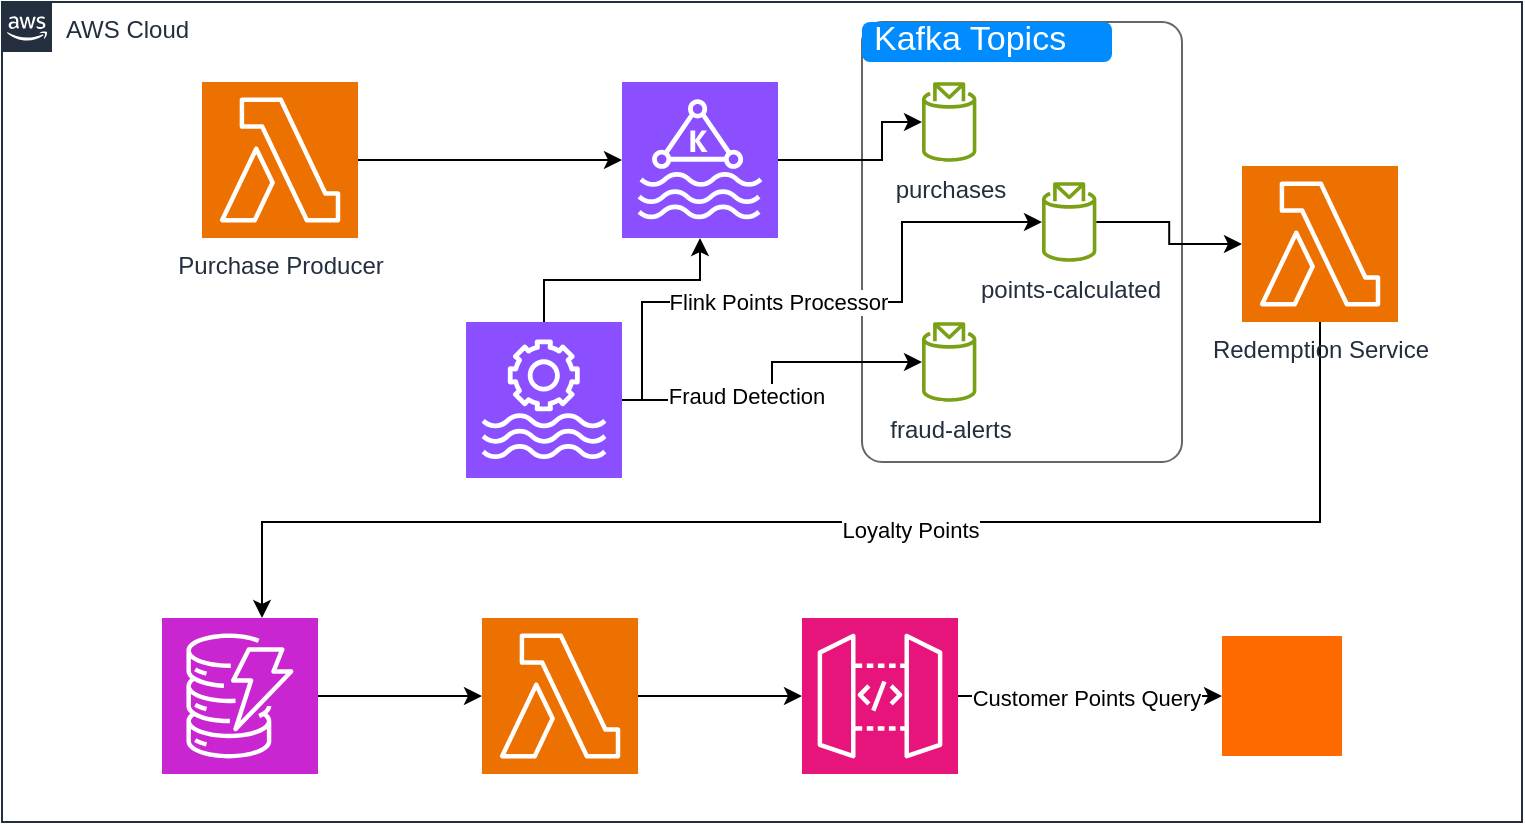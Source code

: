 <mxfile version="27.1.4">
  <diagram id="Ht1M8jgEwFfnCIfOTk4-" name="Page-1">
    <mxGraphModel dx="1025" dy="1324" grid="1" gridSize="10" guides="1" tooltips="1" connect="1" arrows="1" fold="1" page="1" pageScale="1" pageWidth="1169" pageHeight="827" math="0" shadow="0">
      <root>
        <mxCell id="0" />
        <mxCell id="1" parent="0" />
        <mxCell id="UEzPUAAOIrF-is8g5C7q-175" value="AWS Cloud" style="points=[[0,0],[0.25,0],[0.5,0],[0.75,0],[1,0],[1,0.25],[1,0.5],[1,0.75],[1,1],[0.75,1],[0.5,1],[0.25,1],[0,1],[0,0.75],[0,0.5],[0,0.25]];outlineConnect=0;gradientColor=none;html=1;whiteSpace=wrap;fontSize=12;fontStyle=0;shape=mxgraph.aws4.group;grIcon=mxgraph.aws4.group_aws_cloud_alt;strokeColor=#232F3E;fillColor=none;verticalAlign=top;align=left;spacingLeft=30;fontColor=#232F3E;dashed=0;labelBackgroundColor=#ffffff;container=1;pointerEvents=0;collapsible=0;recursiveResize=0;" parent="1" vertex="1">
          <mxGeometry x="140" y="-760" width="760" height="410" as="geometry" />
        </mxCell>
        <mxCell id="UXK-IEf5kOO5wvb6r6s6-17" value="" style="shape=mxgraph.mockup.containers.marginRect;rectMarginTop=10;strokeColor=#666666;strokeWidth=1;dashed=0;rounded=1;arcSize=5;recursiveResize=0;html=1;whiteSpace=wrap;" parent="UEzPUAAOIrF-is8g5C7q-175" vertex="1">
          <mxGeometry x="430" width="160" height="230" as="geometry" />
        </mxCell>
        <mxCell id="UXK-IEf5kOO5wvb6r6s6-18" value="Kafka Topics" style="shape=rect;strokeColor=none;fillColor=#008cff;strokeWidth=1;dashed=0;rounded=1;arcSize=20;fontColor=#ffffff;fontSize=17;spacing=2;spacingTop=-2;align=left;autosize=1;spacingLeft=4;resizeWidth=0;resizeHeight=0;perimeter=none;html=1;whiteSpace=wrap;" parent="UXK-IEf5kOO5wvb6r6s6-17" vertex="1">
          <mxGeometry y="10" width="125" height="20" as="geometry" />
        </mxCell>
        <mxCell id="UXK-IEf5kOO5wvb6r6s6-14" value="purchases" style="sketch=0;outlineConnect=0;fontColor=#232F3E;gradientColor=none;fillColor=#7AA116;strokeColor=none;dashed=0;verticalLabelPosition=bottom;verticalAlign=top;align=center;html=1;fontSize=12;fontStyle=0;aspect=fixed;pointerEvents=1;shape=mxgraph.aws4.topic_2;" parent="UXK-IEf5kOO5wvb6r6s6-17" vertex="1">
          <mxGeometry x="30" y="40" width="27.18" height="40" as="geometry" />
        </mxCell>
        <mxCell id="UXK-IEf5kOO5wvb6r6s6-15" value="points-calculated" style="sketch=0;outlineConnect=0;fontColor=#232F3E;gradientColor=none;fillColor=#7AA116;strokeColor=none;dashed=0;verticalLabelPosition=bottom;verticalAlign=top;align=center;html=1;fontSize=12;fontStyle=0;aspect=fixed;pointerEvents=1;shape=mxgraph.aws4.topic_2;" parent="UXK-IEf5kOO5wvb6r6s6-17" vertex="1">
          <mxGeometry x="90" y="90" width="27.18" height="40" as="geometry" />
        </mxCell>
        <mxCell id="UXK-IEf5kOO5wvb6r6s6-16" value="fraud-alerts" style="sketch=0;outlineConnect=0;fontColor=#232F3E;gradientColor=none;fillColor=#7AA116;strokeColor=none;dashed=0;verticalLabelPosition=bottom;verticalAlign=top;align=center;html=1;fontSize=12;fontStyle=0;aspect=fixed;pointerEvents=1;shape=mxgraph.aws4.topic_2;" parent="UXK-IEf5kOO5wvb6r6s6-17" vertex="1">
          <mxGeometry x="30.0" y="160" width="27.18" height="40" as="geometry" />
        </mxCell>
        <mxCell id="UXK-IEf5kOO5wvb6r6s6-20" value="" style="edgeStyle=orthogonalEdgeStyle;rounded=0;orthogonalLoop=1;jettySize=auto;html=1;" parent="UEzPUAAOIrF-is8g5C7q-175" source="UXK-IEf5kOO5wvb6r6s6-1" target="UXK-IEf5kOO5wvb6r6s6-14" edge="1">
          <mxGeometry relative="1" as="geometry">
            <Array as="points">
              <mxPoint x="440" y="79" />
              <mxPoint x="440" y="60" />
            </Array>
          </mxGeometry>
        </mxCell>
        <mxCell id="UXK-IEf5kOO5wvb6r6s6-1" value="" style="sketch=0;points=[[0,0,0],[0.25,0,0],[0.5,0,0],[0.75,0,0],[1,0,0],[0,1,0],[0.25,1,0],[0.5,1,0],[0.75,1,0],[1,1,0],[0,0.25,0],[0,0.5,0],[0,0.75,0],[1,0.25,0],[1,0.5,0],[1,0.75,0]];outlineConnect=0;fontColor=#232F3E;fillColor=#8C4FFF;strokeColor=#ffffff;dashed=0;verticalLabelPosition=bottom;verticalAlign=top;align=center;html=1;fontSize=12;fontStyle=0;aspect=fixed;shape=mxgraph.aws4.resourceIcon;resIcon=mxgraph.aws4.managed_streaming_for_kafka;" parent="UEzPUAAOIrF-is8g5C7q-175" vertex="1">
          <mxGeometry x="310" y="40" width="78" height="78" as="geometry" />
        </mxCell>
        <mxCell id="UXK-IEf5kOO5wvb6r6s6-3" value="" style="edgeStyle=orthogonalEdgeStyle;rounded=0;orthogonalLoop=1;jettySize=auto;html=1;" parent="UEzPUAAOIrF-is8g5C7q-175" source="UXK-IEf5kOO5wvb6r6s6-2" target="UXK-IEf5kOO5wvb6r6s6-1" edge="1">
          <mxGeometry relative="1" as="geometry" />
        </mxCell>
        <mxCell id="UXK-IEf5kOO5wvb6r6s6-2" value="Purchase Producer" style="sketch=0;points=[[0,0,0],[0.25,0,0],[0.5,0,0],[0.75,0,0],[1,0,0],[0,1,0],[0.25,1,0],[0.5,1,0],[0.75,1,0],[1,1,0],[0,0.25,0],[0,0.5,0],[0,0.75,0],[1,0.25,0],[1,0.5,0],[1,0.75,0]];outlineConnect=0;fontColor=#232F3E;fillColor=#ED7100;strokeColor=#ffffff;dashed=0;verticalLabelPosition=bottom;verticalAlign=top;align=center;html=1;fontSize=12;fontStyle=0;aspect=fixed;shape=mxgraph.aws4.resourceIcon;resIcon=mxgraph.aws4.lambda;" parent="UEzPUAAOIrF-is8g5C7q-175" vertex="1">
          <mxGeometry x="100" y="40" width="78" height="78" as="geometry" />
        </mxCell>
        <mxCell id="UXK-IEf5kOO5wvb6r6s6-5" style="edgeStyle=orthogonalEdgeStyle;rounded=0;orthogonalLoop=1;jettySize=auto;html=1;" parent="UEzPUAAOIrF-is8g5C7q-175" source="UXK-IEf5kOO5wvb6r6s6-4" target="UXK-IEf5kOO5wvb6r6s6-1" edge="1">
          <mxGeometry relative="1" as="geometry" />
        </mxCell>
        <mxCell id="UXK-IEf5kOO5wvb6r6s6-21" style="edgeStyle=orthogonalEdgeStyle;rounded=0;orthogonalLoop=1;jettySize=auto;html=1;" parent="UEzPUAAOIrF-is8g5C7q-175" source="UXK-IEf5kOO5wvb6r6s6-4" target="UXK-IEf5kOO5wvb6r6s6-15" edge="1">
          <mxGeometry relative="1" as="geometry">
            <Array as="points">
              <mxPoint x="320" y="199" />
              <mxPoint x="320" y="150" />
              <mxPoint x="450" y="150" />
              <mxPoint x="450" y="110" />
            </Array>
          </mxGeometry>
        </mxCell>
        <mxCell id="UXK-IEf5kOO5wvb6r6s6-24" value="Flink Points Processor" style="edgeLabel;html=1;align=center;verticalAlign=middle;resizable=0;points=[];" parent="UXK-IEf5kOO5wvb6r6s6-21" vertex="1" connectable="0">
          <mxGeometry x="-0.271" y="-3" relative="1" as="geometry">
            <mxPoint x="18" y="-3" as="offset" />
          </mxGeometry>
        </mxCell>
        <mxCell id="UXK-IEf5kOO5wvb6r6s6-23" style="edgeStyle=orthogonalEdgeStyle;rounded=0;orthogonalLoop=1;jettySize=auto;html=1;" parent="UEzPUAAOIrF-is8g5C7q-175" source="UXK-IEf5kOO5wvb6r6s6-4" target="UXK-IEf5kOO5wvb6r6s6-16" edge="1">
          <mxGeometry relative="1" as="geometry" />
        </mxCell>
        <mxCell id="UXK-IEf5kOO5wvb6r6s6-25" value="Fraud Detection" style="edgeLabel;html=1;align=center;verticalAlign=middle;resizable=0;points=[];" parent="UXK-IEf5kOO5wvb6r6s6-23" vertex="1" connectable="0">
          <mxGeometry x="-0.266" y="2" relative="1" as="geometry">
            <mxPoint as="offset" />
          </mxGeometry>
        </mxCell>
        <mxCell id="UXK-IEf5kOO5wvb6r6s6-4" value="" style="sketch=0;points=[[0,0,0],[0.25,0,0],[0.5,0,0],[0.75,0,0],[1,0,0],[0,1,0],[0.25,1,0],[0.5,1,0],[0.75,1,0],[1,1,0],[0,0.25,0],[0,0.5,0],[0,0.75,0],[1,0.25,0],[1,0.5,0],[1,0.75,0]];outlineConnect=0;fontColor=#232F3E;fillColor=#8C4FFF;strokeColor=#ffffff;dashed=0;verticalLabelPosition=bottom;verticalAlign=top;align=center;html=1;fontSize=12;fontStyle=0;aspect=fixed;shape=mxgraph.aws4.resourceIcon;resIcon=mxgraph.aws4.managed_service_for_apache_flink;" parent="UEzPUAAOIrF-is8g5C7q-175" vertex="1">
          <mxGeometry x="232" y="160" width="78" height="78" as="geometry" />
        </mxCell>
        <mxCell id="UXK-IEf5kOO5wvb6r6s6-12" value="" style="edgeStyle=orthogonalEdgeStyle;rounded=0;orthogonalLoop=1;jettySize=auto;html=1;" parent="UEzPUAAOIrF-is8g5C7q-175" source="UXK-IEf5kOO5wvb6r6s6-6" target="UXK-IEf5kOO5wvb6r6s6-8" edge="1">
          <mxGeometry relative="1" as="geometry" />
        </mxCell>
        <mxCell id="UXK-IEf5kOO5wvb6r6s6-6" value="" style="sketch=0;points=[[0,0,0],[0.25,0,0],[0.5,0,0],[0.75,0,0],[1,0,0],[0,1,0],[0.25,1,0],[0.5,1,0],[0.75,1,0],[1,1,0],[0,0.25,0],[0,0.5,0],[0,0.75,0],[1,0.25,0],[1,0.5,0],[1,0.75,0]];outlineConnect=0;fontColor=#232F3E;fillColor=#C925D1;strokeColor=#ffffff;dashed=0;verticalLabelPosition=bottom;verticalAlign=top;align=center;html=1;fontSize=12;fontStyle=0;aspect=fixed;shape=mxgraph.aws4.resourceIcon;resIcon=mxgraph.aws4.dynamodb;" parent="UEzPUAAOIrF-is8g5C7q-175" vertex="1">
          <mxGeometry x="80" y="308" width="78" height="78" as="geometry" />
        </mxCell>
        <mxCell id="UXK-IEf5kOO5wvb6r6s6-10" value="" style="edgeStyle=orthogonalEdgeStyle;rounded=0;orthogonalLoop=1;jettySize=auto;html=1;" parent="UEzPUAAOIrF-is8g5C7q-175" source="UXK-IEf5kOO5wvb6r6s6-7" target="UXK-IEf5kOO5wvb6r6s6-9" edge="1">
          <mxGeometry relative="1" as="geometry" />
        </mxCell>
        <mxCell id="UXK-IEf5kOO5wvb6r6s6-30" value="Customer Points Query" style="edgeLabel;html=1;align=center;verticalAlign=middle;resizable=0;points=[];" parent="UXK-IEf5kOO5wvb6r6s6-10" vertex="1" connectable="0">
          <mxGeometry x="-0.028" y="-1" relative="1" as="geometry">
            <mxPoint as="offset" />
          </mxGeometry>
        </mxCell>
        <mxCell id="UXK-IEf5kOO5wvb6r6s6-7" value="" style="sketch=0;points=[[0,0,0],[0.25,0,0],[0.5,0,0],[0.75,0,0],[1,0,0],[0,1,0],[0.25,1,0],[0.5,1,0],[0.75,1,0],[1,1,0],[0,0.25,0],[0,0.5,0],[0,0.75,0],[1,0.25,0],[1,0.5,0],[1,0.75,0]];outlineConnect=0;fontColor=#232F3E;fillColor=#E7157B;strokeColor=#ffffff;dashed=0;verticalLabelPosition=bottom;verticalAlign=top;align=center;html=1;fontSize=12;fontStyle=0;aspect=fixed;shape=mxgraph.aws4.resourceIcon;resIcon=mxgraph.aws4.api_gateway;" parent="UEzPUAAOIrF-is8g5C7q-175" vertex="1">
          <mxGeometry x="400" y="308" width="78" height="78" as="geometry" />
        </mxCell>
        <mxCell id="UXK-IEf5kOO5wvb6r6s6-11" value="" style="edgeStyle=orthogonalEdgeStyle;rounded=0;orthogonalLoop=1;jettySize=auto;html=1;" parent="UEzPUAAOIrF-is8g5C7q-175" source="UXK-IEf5kOO5wvb6r6s6-8" target="UXK-IEf5kOO5wvb6r6s6-7" edge="1">
          <mxGeometry relative="1" as="geometry" />
        </mxCell>
        <mxCell id="UXK-IEf5kOO5wvb6r6s6-8" value="" style="sketch=0;points=[[0,0,0],[0.25,0,0],[0.5,0,0],[0.75,0,0],[1,0,0],[0,1,0],[0.25,1,0],[0.5,1,0],[0.75,1,0],[1,1,0],[0,0.25,0],[0,0.5,0],[0,0.75,0],[1,0.25,0],[1,0.5,0],[1,0.75,0]];outlineConnect=0;fontColor=#232F3E;fillColor=#ED7100;strokeColor=#ffffff;dashed=0;verticalLabelPosition=bottom;verticalAlign=top;align=center;html=1;fontSize=12;fontStyle=0;aspect=fixed;shape=mxgraph.aws4.resourceIcon;resIcon=mxgraph.aws4.lambda;" parent="UEzPUAAOIrF-is8g5C7q-175" vertex="1">
          <mxGeometry x="240" y="308" width="78" height="78" as="geometry" />
        </mxCell>
        <mxCell id="UXK-IEf5kOO5wvb6r6s6-9" value="" style="points=[];aspect=fixed;html=1;align=center;shadow=0;dashed=0;fillColor=#FF6A00;strokeColor=none;shape=mxgraph.alibaba_cloud.user;" parent="UEzPUAAOIrF-is8g5C7q-175" vertex="1">
          <mxGeometry x="610" y="317" width="60" height="60" as="geometry" />
        </mxCell>
        <mxCell id="UXK-IEf5kOO5wvb6r6s6-28" style="edgeStyle=orthogonalEdgeStyle;rounded=0;orthogonalLoop=1;jettySize=auto;html=1;" parent="UEzPUAAOIrF-is8g5C7q-175" source="UXK-IEf5kOO5wvb6r6s6-26" target="UXK-IEf5kOO5wvb6r6s6-6" edge="1">
          <mxGeometry relative="1" as="geometry">
            <Array as="points">
              <mxPoint x="659" y="260" />
              <mxPoint x="130" y="260" />
            </Array>
          </mxGeometry>
        </mxCell>
        <mxCell id="UXK-IEf5kOO5wvb6r6s6-29" value="Loyalty Points" style="edgeLabel;html=1;align=center;verticalAlign=middle;resizable=0;points=[];" parent="UXK-IEf5kOO5wvb6r6s6-28" vertex="1" connectable="0">
          <mxGeometry x="-0.099" y="4" relative="1" as="geometry">
            <mxPoint as="offset" />
          </mxGeometry>
        </mxCell>
        <mxCell id="UXK-IEf5kOO5wvb6r6s6-26" value="Redemption Service" style="sketch=0;points=[[0,0,0],[0.25,0,0],[0.5,0,0],[0.75,0,0],[1,0,0],[0,1,0],[0.25,1,0],[0.5,1,0],[0.75,1,0],[1,1,0],[0,0.25,0],[0,0.5,0],[0,0.75,0],[1,0.25,0],[1,0.5,0],[1,0.75,0]];outlineConnect=0;fontColor=#232F3E;fillColor=#ED7100;strokeColor=#ffffff;dashed=0;verticalLabelPosition=bottom;verticalAlign=top;align=center;html=1;fontSize=12;fontStyle=0;aspect=fixed;shape=mxgraph.aws4.resourceIcon;resIcon=mxgraph.aws4.lambda;" parent="UEzPUAAOIrF-is8g5C7q-175" vertex="1">
          <mxGeometry x="620" y="82" width="78" height="78" as="geometry" />
        </mxCell>
        <mxCell id="UXK-IEf5kOO5wvb6r6s6-27" value="" style="edgeStyle=orthogonalEdgeStyle;rounded=0;orthogonalLoop=1;jettySize=auto;html=1;" parent="UEzPUAAOIrF-is8g5C7q-175" source="UXK-IEf5kOO5wvb6r6s6-15" target="UXK-IEf5kOO5wvb6r6s6-26" edge="1">
          <mxGeometry relative="1" as="geometry" />
        </mxCell>
      </root>
    </mxGraphModel>
  </diagram>
</mxfile>
